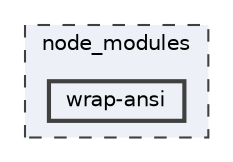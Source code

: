 digraph "node_modules/wrap-ansi"
{
 // LATEX_PDF_SIZE
  bgcolor="transparent";
  edge [fontname=Helvetica,fontsize=10,labelfontname=Helvetica,labelfontsize=10];
  node [fontname=Helvetica,fontsize=10,shape=box,height=0.2,width=0.4];
  compound=true
  subgraph clusterdir_acd06b18086a0dd2ae699b1e0b775be8 {
    graph [ bgcolor="#edf0f7", pencolor="grey25", label="node_modules", fontname=Helvetica,fontsize=10 style="filled,dashed", URL="dir_acd06b18086a0dd2ae699b1e0b775be8.html",tooltip=""]
  dir_f507e47f419c7d09cf34a6e6b7b61a41 [label="wrap-ansi", fillcolor="#edf0f7", color="grey25", style="filled,bold", URL="dir_f507e47f419c7d09cf34a6e6b7b61a41.html",tooltip=""];
  }
}
